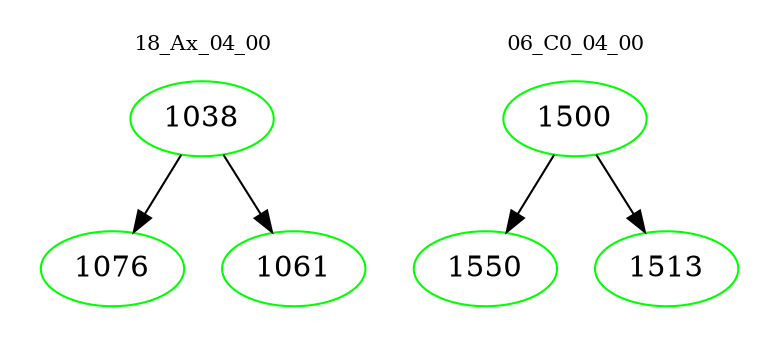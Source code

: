 digraph{
subgraph cluster_0 {
color = white
label = "18_Ax_04_00";
fontsize=10;
T0_1038 [label="1038", color="green"]
T0_1038 -> T0_1076 [color="black"]
T0_1076 [label="1076", color="green"]
T0_1038 -> T0_1061 [color="black"]
T0_1061 [label="1061", color="green"]
}
subgraph cluster_1 {
color = white
label = "06_C0_04_00";
fontsize=10;
T1_1500 [label="1500", color="green"]
T1_1500 -> T1_1550 [color="black"]
T1_1550 [label="1550", color="green"]
T1_1500 -> T1_1513 [color="black"]
T1_1513 [label="1513", color="green"]
}
}
